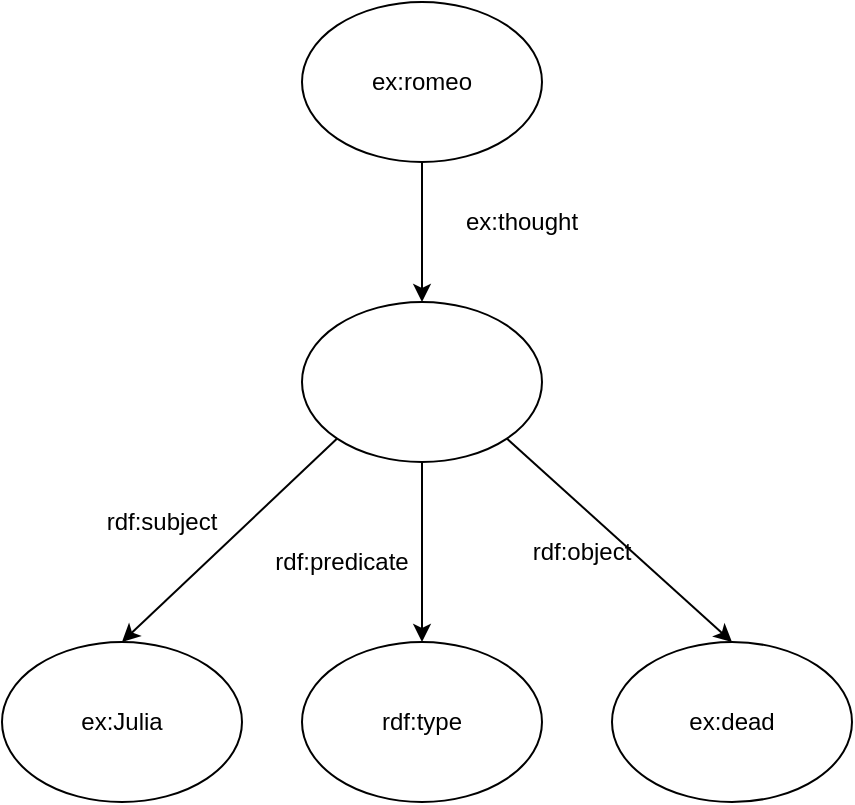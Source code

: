 <mxfile version="10.6.5" type="device"><diagram id="oyd5B2Mc0SaXMlMnmATN" name="Page-1"><mxGraphModel dx="840" dy="483" grid="1" gridSize="10" guides="1" tooltips="1" connect="1" arrows="1" fold="1" page="1" pageScale="1" pageWidth="850" pageHeight="1100" math="0" shadow="0"><root><mxCell id="0"/><mxCell id="1" parent="0"/><mxCell id="lO07-VPtphL42hUxp8BL-6" style="edgeStyle=orthogonalEdgeStyle;rounded=0;orthogonalLoop=1;jettySize=auto;html=1;exitX=0.5;exitY=1;exitDx=0;exitDy=0;" edge="1" parent="1" source="lO07-VPtphL42hUxp8BL-1" target="lO07-VPtphL42hUxp8BL-2"><mxGeometry relative="1" as="geometry"/></mxCell><mxCell id="lO07-VPtphL42hUxp8BL-1" value="ex:romeo" style="ellipse;whiteSpace=wrap;html=1;" vertex="1" parent="1"><mxGeometry x="270" y="30" width="120" height="80" as="geometry"/></mxCell><mxCell id="lO07-VPtphL42hUxp8BL-7" style="rounded=0;orthogonalLoop=1;jettySize=auto;html=1;exitX=0;exitY=1;exitDx=0;exitDy=0;entryX=0.5;entryY=0;entryDx=0;entryDy=0;" edge="1" parent="1" source="lO07-VPtphL42hUxp8BL-2" target="lO07-VPtphL42hUxp8BL-3"><mxGeometry relative="1" as="geometry"/></mxCell><mxCell id="lO07-VPtphL42hUxp8BL-8" style="edgeStyle=none;rounded=0;orthogonalLoop=1;jettySize=auto;html=1;exitX=0.5;exitY=1;exitDx=0;exitDy=0;" edge="1" parent="1" source="lO07-VPtphL42hUxp8BL-2" target="lO07-VPtphL42hUxp8BL-4"><mxGeometry relative="1" as="geometry"/></mxCell><mxCell id="lO07-VPtphL42hUxp8BL-9" style="edgeStyle=none;rounded=0;orthogonalLoop=1;jettySize=auto;html=1;exitX=1;exitY=1;exitDx=0;exitDy=0;entryX=0.5;entryY=0;entryDx=0;entryDy=0;" edge="1" parent="1" source="lO07-VPtphL42hUxp8BL-2" target="lO07-VPtphL42hUxp8BL-5"><mxGeometry relative="1" as="geometry"/></mxCell><mxCell id="lO07-VPtphL42hUxp8BL-2" value="" style="ellipse;whiteSpace=wrap;html=1;" vertex="1" parent="1"><mxGeometry x="270" y="180" width="120" height="80" as="geometry"/></mxCell><mxCell id="lO07-VPtphL42hUxp8BL-3" value="ex:Julia" style="ellipse;whiteSpace=wrap;html=1;" vertex="1" parent="1"><mxGeometry x="120" y="350" width="120" height="80" as="geometry"/></mxCell><mxCell id="lO07-VPtphL42hUxp8BL-4" value="rdf:type" style="ellipse;whiteSpace=wrap;html=1;" vertex="1" parent="1"><mxGeometry x="270" y="350" width="120" height="80" as="geometry"/></mxCell><mxCell id="lO07-VPtphL42hUxp8BL-5" value="ex:dead" style="ellipse;whiteSpace=wrap;html=1;" vertex="1" parent="1"><mxGeometry x="425" y="350" width="120" height="80" as="geometry"/></mxCell><mxCell id="lO07-VPtphL42hUxp8BL-10" value="ex:thought" style="text;html=1;strokeColor=none;fillColor=none;align=center;verticalAlign=middle;whiteSpace=wrap;rounded=0;" vertex="1" parent="1"><mxGeometry x="360" y="130" width="40" height="20" as="geometry"/></mxCell><mxCell id="lO07-VPtphL42hUxp8BL-11" value="rdf:subject" style="text;html=1;strokeColor=none;fillColor=none;align=center;verticalAlign=middle;whiteSpace=wrap;rounded=0;" vertex="1" parent="1"><mxGeometry x="180" y="280" width="40" height="20" as="geometry"/></mxCell><mxCell id="lO07-VPtphL42hUxp8BL-12" value="rdf:predicate" style="text;html=1;strokeColor=none;fillColor=none;align=center;verticalAlign=middle;whiteSpace=wrap;rounded=0;" vertex="1" parent="1"><mxGeometry x="270" y="300" width="40" height="20" as="geometry"/></mxCell><mxCell id="lO07-VPtphL42hUxp8BL-13" value="rdf:object" style="text;html=1;strokeColor=none;fillColor=none;align=center;verticalAlign=middle;whiteSpace=wrap;rounded=0;" vertex="1" parent="1"><mxGeometry x="390" y="295" width="40" height="20" as="geometry"/></mxCell></root></mxGraphModel></diagram></mxfile>